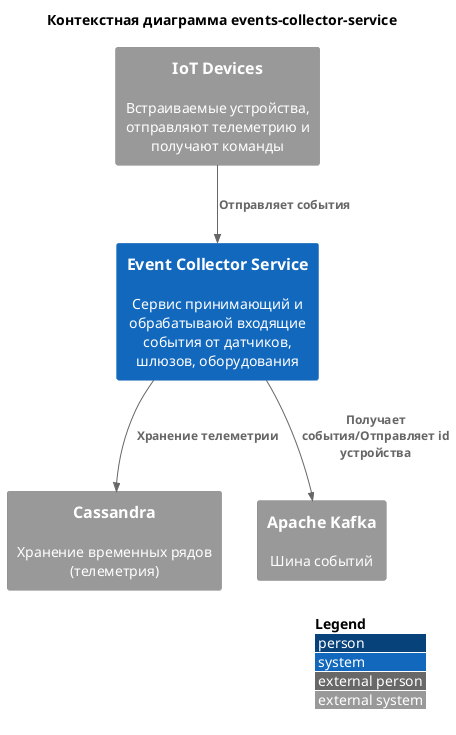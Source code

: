 @startuml
!include <C4/C4_Context.puml>
!include <office/Users/user.puml>

LAYOUT_WITH_LEGEND()

title Контекстная диаграмма events-collector-service

System_Ext(IoT_Devices, IoT Devices, "Встраиваемые устройства, отправляют телеметрию и получают команды")
System(Event_Collector, Event Collector Service, "Сервис принимающий и обрабатываюй входящие события от датчиков, шлюзов, оборудования")

System_Ext(cassandra, "Cassandra", "Хранение временных рядов (телеметрия)")
System_Ext(kafka, "Apache Kafka", "Шина событий")


Rel(IoT_Devices, Event_Collector, "Отправляет события")
Rel(Event_Collector, kafka, "Получает события/Отправляет id устройства")
Rel(Event_Collector, cassandra, "Хранение телеметрии")

@enduml